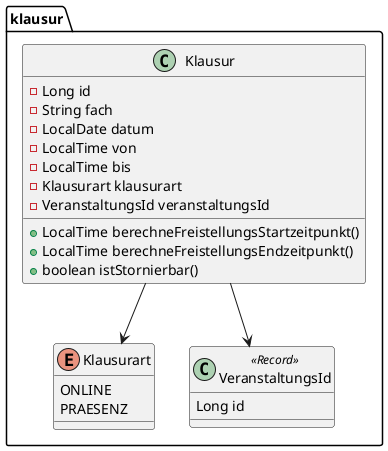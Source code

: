 @startuml
package klausur {
    enum Klausurart {
      ONLINE
      PRAESENZ
    }

    class VeranstaltungsId <<Record>> {
      Long id
    }

    class Klausur {
      - Long id
      - String fach
      - LocalDate datum
      - LocalTime von
      - LocalTime bis
      - Klausurart klausurart
      - VeranstaltungsId veranstaltungsId
      + LocalTime berechneFreistellungsStartzeitpunkt()
      + LocalTime berechneFreistellungsEndzeitpunkt()
      + boolean istStornierbar()
    }
    Klausur --> Klausurart
    Klausur --> VeranstaltungsId
  }
@enduml